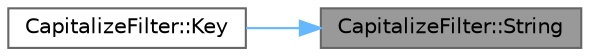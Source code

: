 digraph "CapitalizeFilter::String"
{
 // LATEX_PDF_SIZE
  bgcolor="transparent";
  edge [fontname=Helvetica,fontsize=10,labelfontname=Helvetica,labelfontsize=10];
  node [fontname=Helvetica,fontsize=10,shape=box,height=0.2,width=0.4];
  rankdir="RL";
  Node1 [id="Node000001",label="CapitalizeFilter::String",height=0.2,width=0.4,color="gray40", fillcolor="grey60", style="filled", fontcolor="black",tooltip=" "];
  Node1 -> Node2 [id="edge1_Node000001_Node000002",dir="back",color="steelblue1",style="solid",tooltip=" "];
  Node2 [id="Node000002",label="CapitalizeFilter::Key",height=0.2,width=0.4,color="grey40", fillcolor="white", style="filled",URL="$struct_capitalize_filter.html#abe3c83f43cbb9ff7ff0e5fdabee79b21",tooltip=" "];
}
